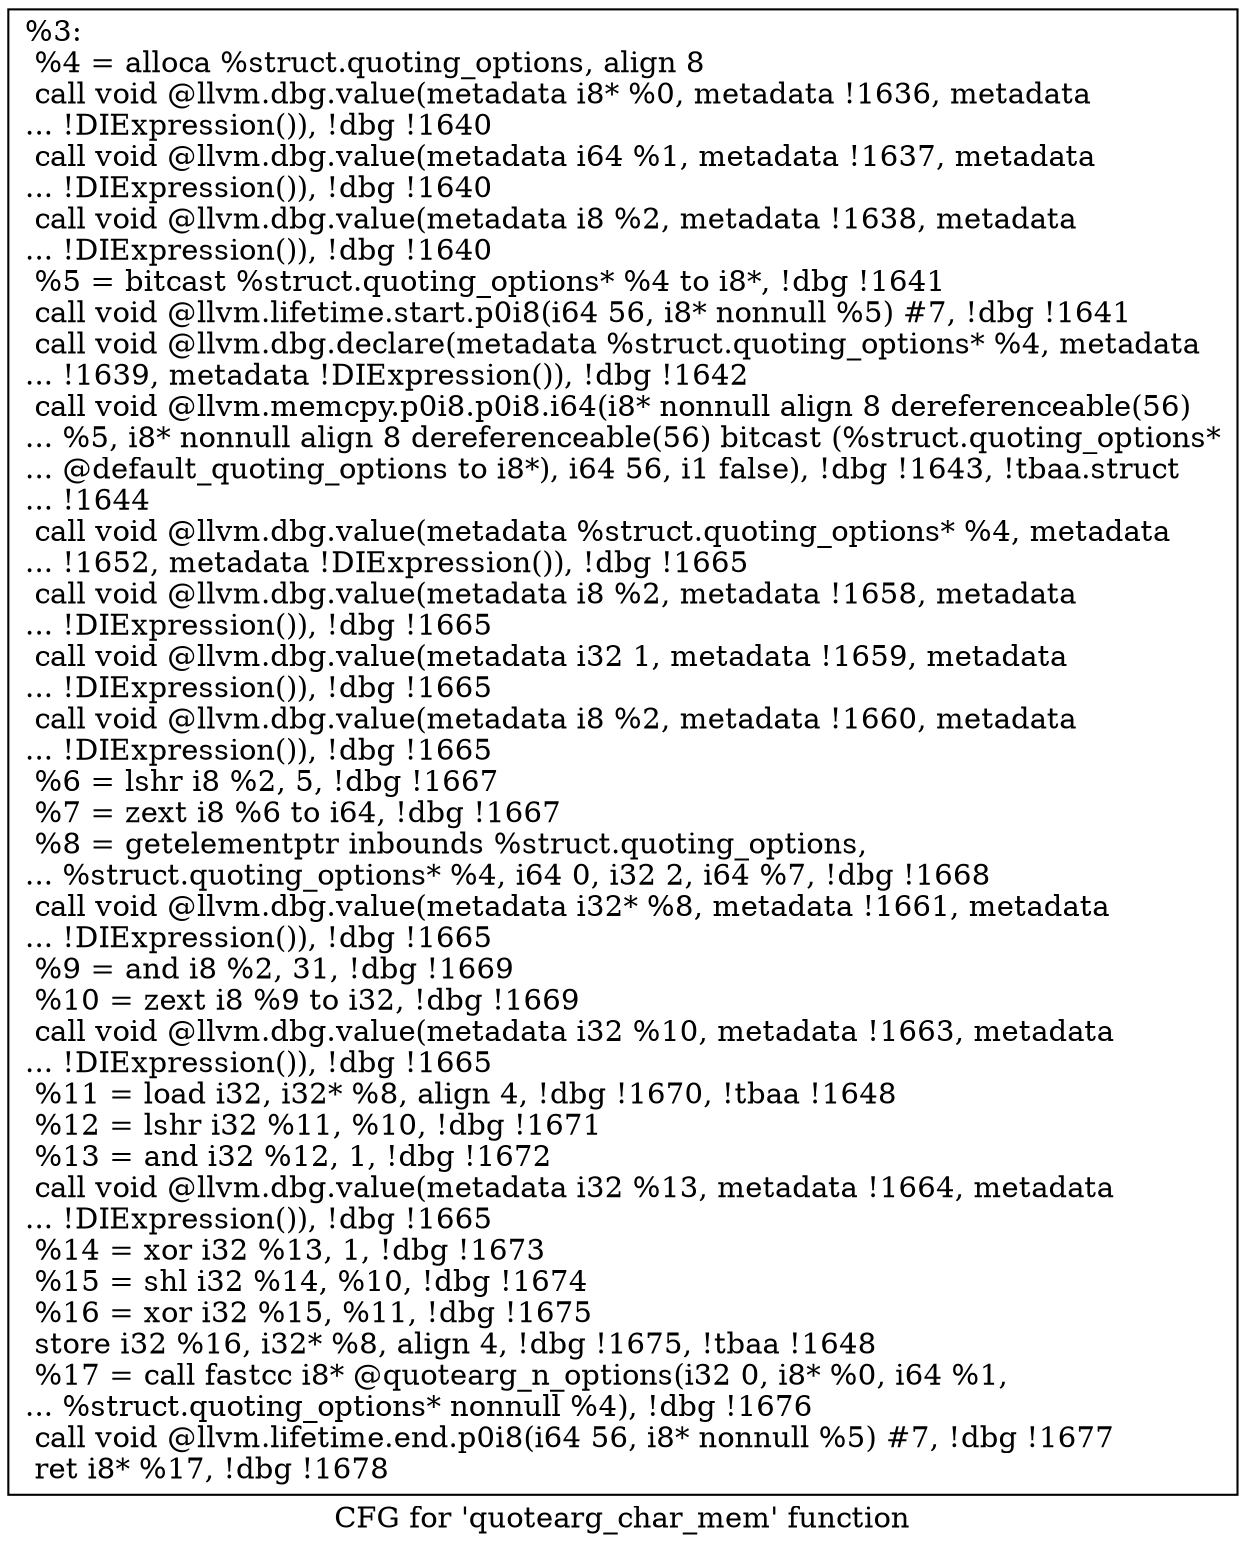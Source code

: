 digraph "CFG for 'quotearg_char_mem' function" {
	label="CFG for 'quotearg_char_mem' function";

	Node0x1498930 [shape=record,label="{%3:\l  %4 = alloca %struct.quoting_options, align 8\l  call void @llvm.dbg.value(metadata i8* %0, metadata !1636, metadata\l... !DIExpression()), !dbg !1640\l  call void @llvm.dbg.value(metadata i64 %1, metadata !1637, metadata\l... !DIExpression()), !dbg !1640\l  call void @llvm.dbg.value(metadata i8 %2, metadata !1638, metadata\l... !DIExpression()), !dbg !1640\l  %5 = bitcast %struct.quoting_options* %4 to i8*, !dbg !1641\l  call void @llvm.lifetime.start.p0i8(i64 56, i8* nonnull %5) #7, !dbg !1641\l  call void @llvm.dbg.declare(metadata %struct.quoting_options* %4, metadata\l... !1639, metadata !DIExpression()), !dbg !1642\l  call void @llvm.memcpy.p0i8.p0i8.i64(i8* nonnull align 8 dereferenceable(56)\l... %5, i8* nonnull align 8 dereferenceable(56) bitcast (%struct.quoting_options*\l... @default_quoting_options to i8*), i64 56, i1 false), !dbg !1643, !tbaa.struct\l... !1644\l  call void @llvm.dbg.value(metadata %struct.quoting_options* %4, metadata\l... !1652, metadata !DIExpression()), !dbg !1665\l  call void @llvm.dbg.value(metadata i8 %2, metadata !1658, metadata\l... !DIExpression()), !dbg !1665\l  call void @llvm.dbg.value(metadata i32 1, metadata !1659, metadata\l... !DIExpression()), !dbg !1665\l  call void @llvm.dbg.value(metadata i8 %2, metadata !1660, metadata\l... !DIExpression()), !dbg !1665\l  %6 = lshr i8 %2, 5, !dbg !1667\l  %7 = zext i8 %6 to i64, !dbg !1667\l  %8 = getelementptr inbounds %struct.quoting_options,\l... %struct.quoting_options* %4, i64 0, i32 2, i64 %7, !dbg !1668\l  call void @llvm.dbg.value(metadata i32* %8, metadata !1661, metadata\l... !DIExpression()), !dbg !1665\l  %9 = and i8 %2, 31, !dbg !1669\l  %10 = zext i8 %9 to i32, !dbg !1669\l  call void @llvm.dbg.value(metadata i32 %10, metadata !1663, metadata\l... !DIExpression()), !dbg !1665\l  %11 = load i32, i32* %8, align 4, !dbg !1670, !tbaa !1648\l  %12 = lshr i32 %11, %10, !dbg !1671\l  %13 = and i32 %12, 1, !dbg !1672\l  call void @llvm.dbg.value(metadata i32 %13, metadata !1664, metadata\l... !DIExpression()), !dbg !1665\l  %14 = xor i32 %13, 1, !dbg !1673\l  %15 = shl i32 %14, %10, !dbg !1674\l  %16 = xor i32 %15, %11, !dbg !1675\l  store i32 %16, i32* %8, align 4, !dbg !1675, !tbaa !1648\l  %17 = call fastcc i8* @quotearg_n_options(i32 0, i8* %0, i64 %1,\l... %struct.quoting_options* nonnull %4), !dbg !1676\l  call void @llvm.lifetime.end.p0i8(i64 56, i8* nonnull %5) #7, !dbg !1677\l  ret i8* %17, !dbg !1678\l}"];
}
